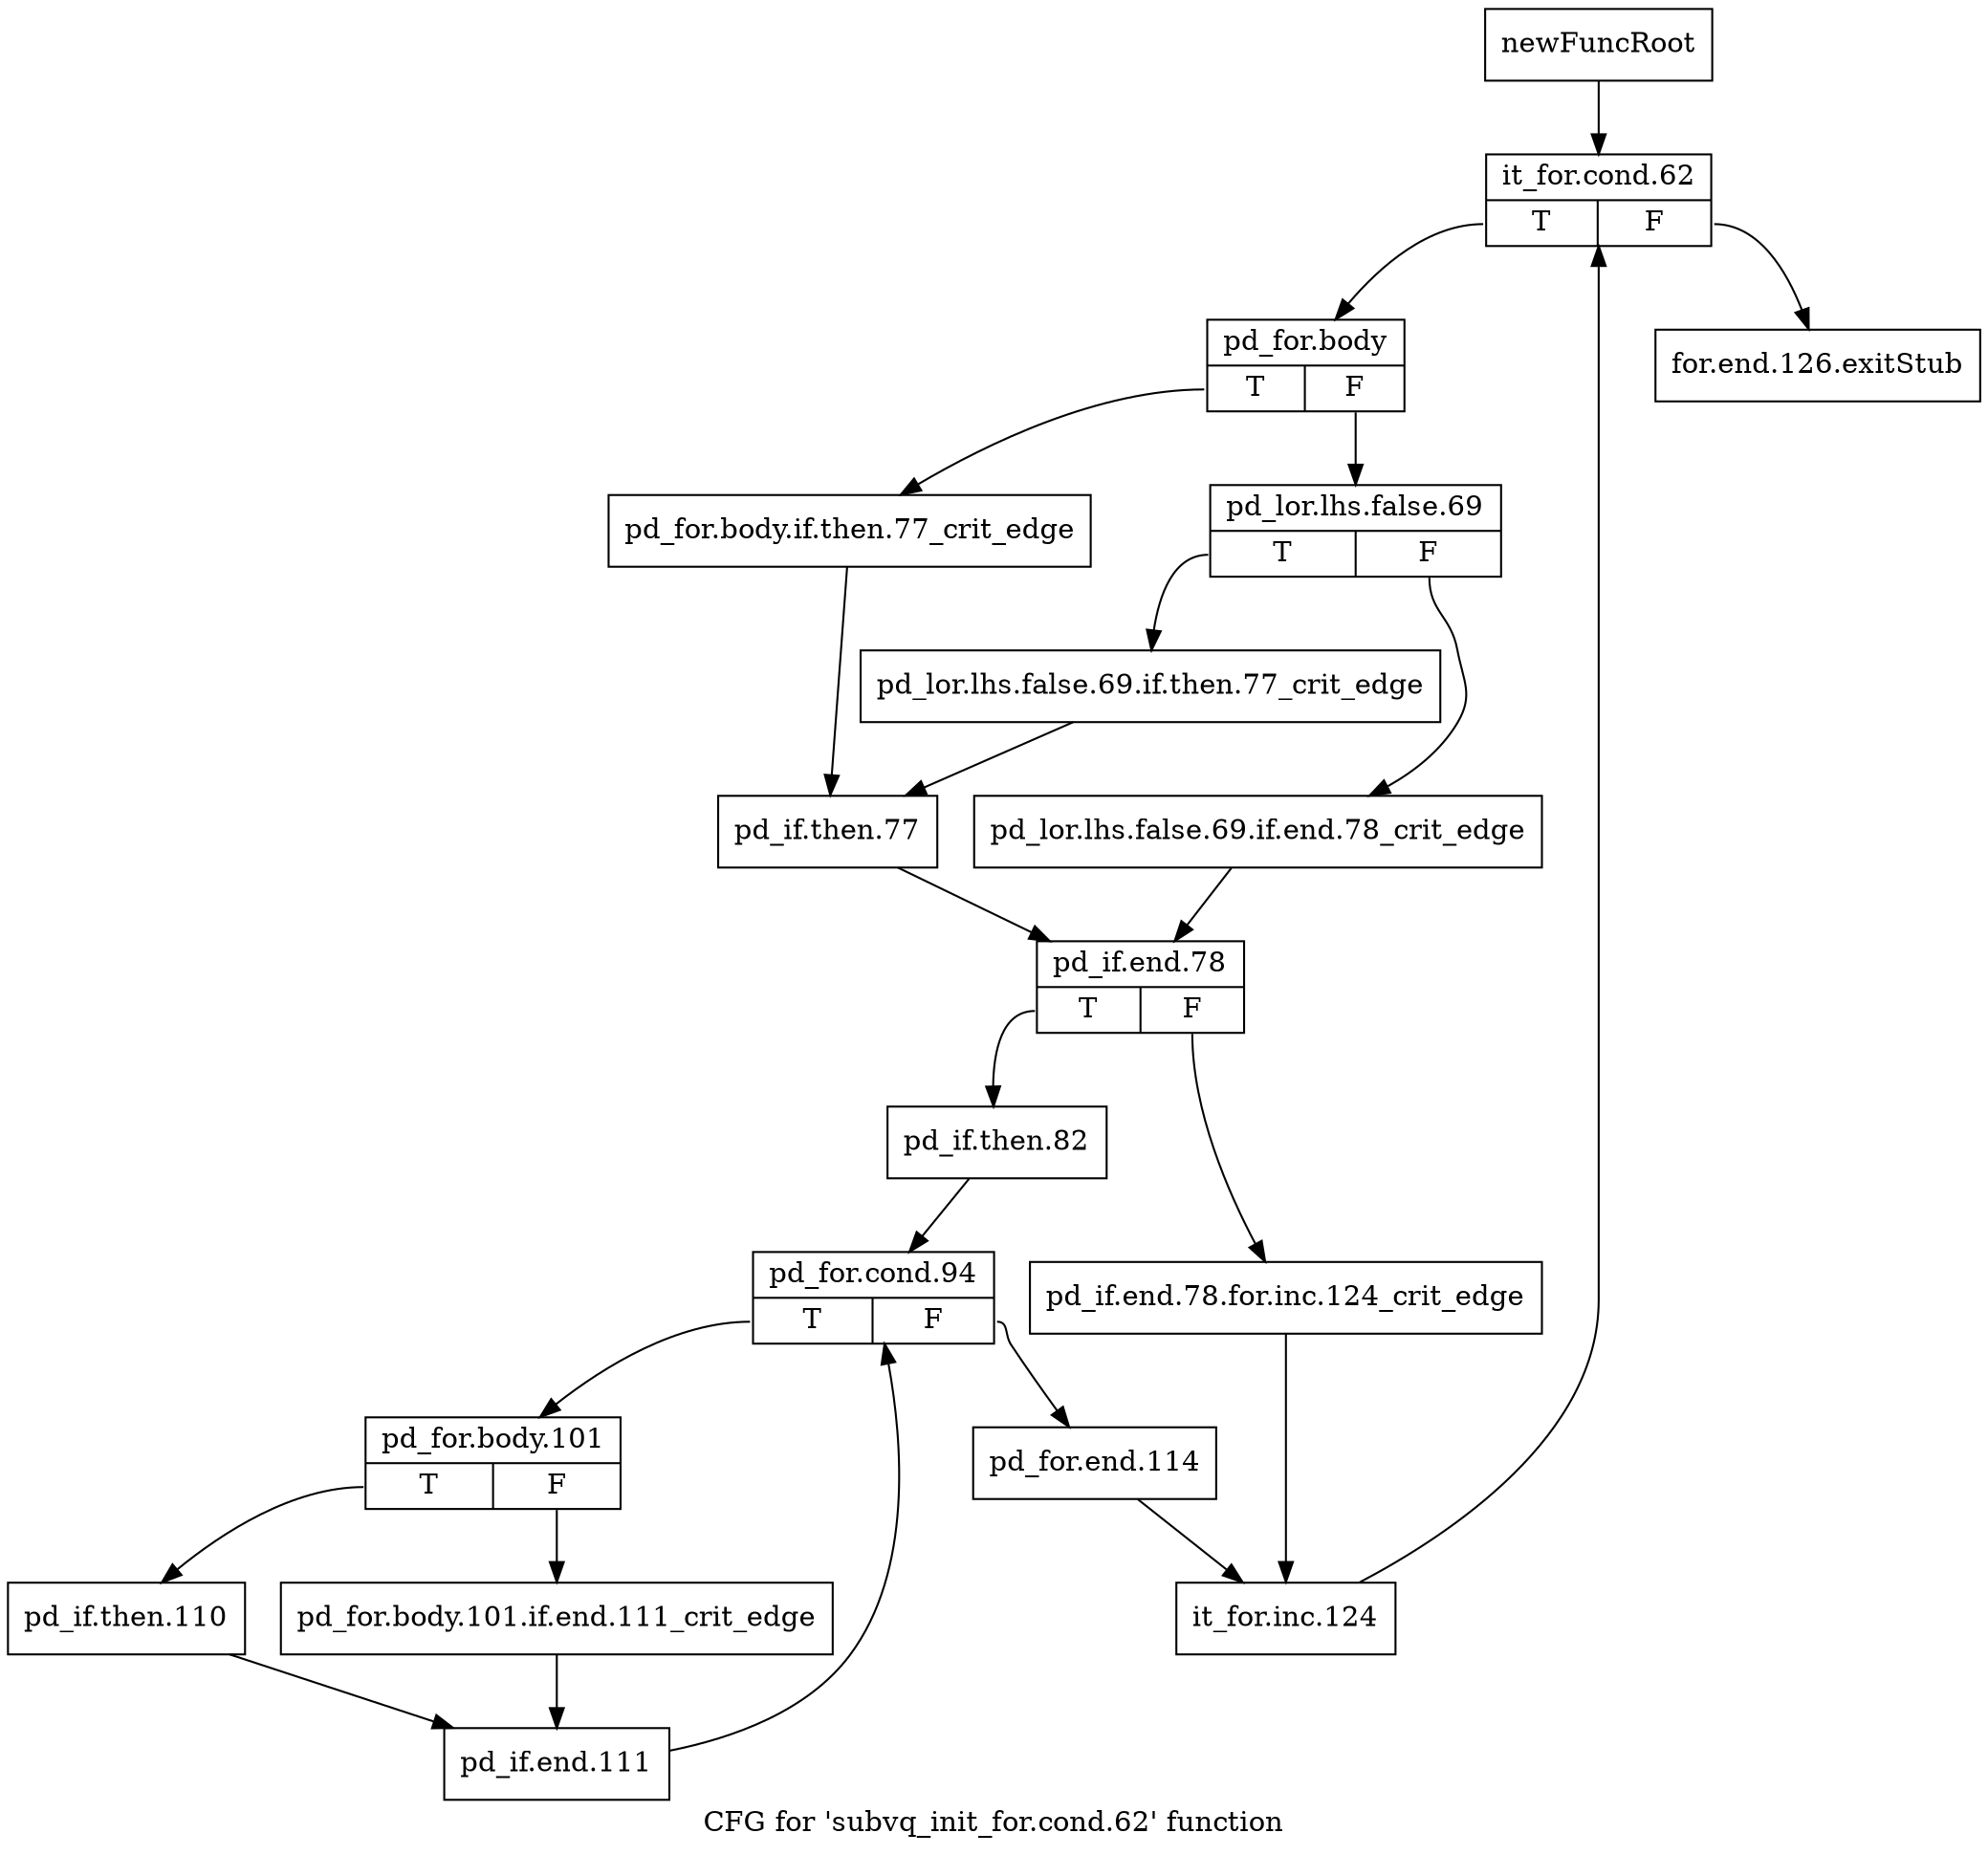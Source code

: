 digraph "CFG for 'subvq_init_for.cond.62' function" {
	label="CFG for 'subvq_init_for.cond.62' function";

	Node0x1322020 [shape=record,label="{newFuncRoot}"];
	Node0x1322020 -> Node0x13220c0;
	Node0x1322070 [shape=record,label="{for.end.126.exitStub}"];
	Node0x13220c0 [shape=record,label="{it_for.cond.62|{<s0>T|<s1>F}}"];
	Node0x13220c0:s0 -> Node0x1322110;
	Node0x13220c0:s1 -> Node0x1322070;
	Node0x1322110 [shape=record,label="{pd_for.body|{<s0>T|<s1>F}}"];
	Node0x1322110:s0 -> Node0x1322250;
	Node0x1322110:s1 -> Node0x1322160;
	Node0x1322160 [shape=record,label="{pd_lor.lhs.false.69|{<s0>T|<s1>F}}"];
	Node0x1322160:s0 -> Node0x1322200;
	Node0x1322160:s1 -> Node0x13221b0;
	Node0x13221b0 [shape=record,label="{pd_lor.lhs.false.69.if.end.78_crit_edge}"];
	Node0x13221b0 -> Node0x13222f0;
	Node0x1322200 [shape=record,label="{pd_lor.lhs.false.69.if.then.77_crit_edge}"];
	Node0x1322200 -> Node0x13222a0;
	Node0x1322250 [shape=record,label="{pd_for.body.if.then.77_crit_edge}"];
	Node0x1322250 -> Node0x13222a0;
	Node0x13222a0 [shape=record,label="{pd_if.then.77}"];
	Node0x13222a0 -> Node0x13222f0;
	Node0x13222f0 [shape=record,label="{pd_if.end.78|{<s0>T|<s1>F}}"];
	Node0x13222f0:s0 -> Node0x1322390;
	Node0x13222f0:s1 -> Node0x1322340;
	Node0x1322340 [shape=record,label="{pd_if.end.78.for.inc.124_crit_edge}"];
	Node0x1322340 -> Node0x1322480;
	Node0x1322390 [shape=record,label="{pd_if.then.82}"];
	Node0x1322390 -> Node0x13223e0;
	Node0x13223e0 [shape=record,label="{pd_for.cond.94|{<s0>T|<s1>F}}"];
	Node0x13223e0:s0 -> Node0x13224d0;
	Node0x13223e0:s1 -> Node0x1322430;
	Node0x1322430 [shape=record,label="{pd_for.end.114}"];
	Node0x1322430 -> Node0x1322480;
	Node0x1322480 [shape=record,label="{it_for.inc.124}"];
	Node0x1322480 -> Node0x13220c0;
	Node0x13224d0 [shape=record,label="{pd_for.body.101|{<s0>T|<s1>F}}"];
	Node0x13224d0:s0 -> Node0x1322570;
	Node0x13224d0:s1 -> Node0x1322520;
	Node0x1322520 [shape=record,label="{pd_for.body.101.if.end.111_crit_edge}"];
	Node0x1322520 -> Node0x13225c0;
	Node0x1322570 [shape=record,label="{pd_if.then.110}"];
	Node0x1322570 -> Node0x13225c0;
	Node0x13225c0 [shape=record,label="{pd_if.end.111}"];
	Node0x13225c0 -> Node0x13223e0;
}
